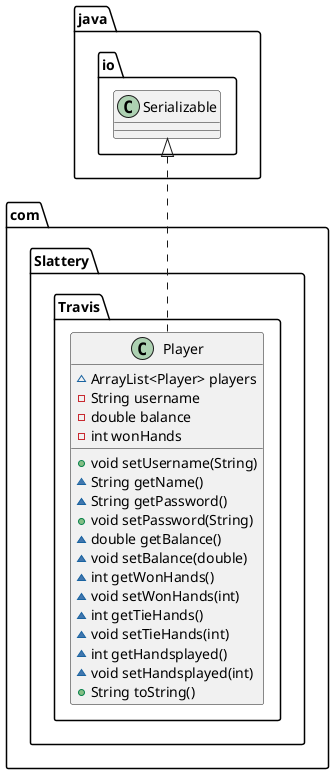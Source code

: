 @startuml
class com.Slattery.Travis.Player {
~ ArrayList<Player> players
- String username
- double balance
- int wonHands
+ void setUsername(String)
~ String getName()
~ String getPassword()
+ void setPassword(String)
~ double getBalance()
~ void setBalance(double)
~ int getWonHands()
~ void setWonHands(int)
~ int getTieHands()
~ void setTieHands(int)
~ int getHandsplayed()
~ void setHandsplayed(int)
+ String toString()
}


java.io.Serializable <|.. com.Slattery.Travis.Player
@enduml